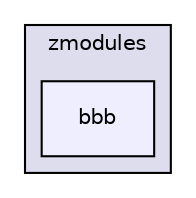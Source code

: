 digraph "gulp-src/node_modules/gulp/node_modules/liftoff/node_modules/resolve/test/module_dir/zmodules/bbb" {
  compound=true
  node [ fontsize="10", fontname="Helvetica"];
  edge [ labelfontsize="10", labelfontname="Helvetica"];
  subgraph clusterdir_e9413d6c3cdc2056172e89080db25708 {
    graph [ bgcolor="#ddddee", pencolor="black", label="zmodules" fontname="Helvetica", fontsize="10", URL="dir_e9413d6c3cdc2056172e89080db25708.html"]
  dir_46523fb0db81d4ac8d588f2d8ede5789 [shape=box, label="bbb", style="filled", fillcolor="#eeeeff", pencolor="black", URL="dir_46523fb0db81d4ac8d588f2d8ede5789.html"];
  }
}
